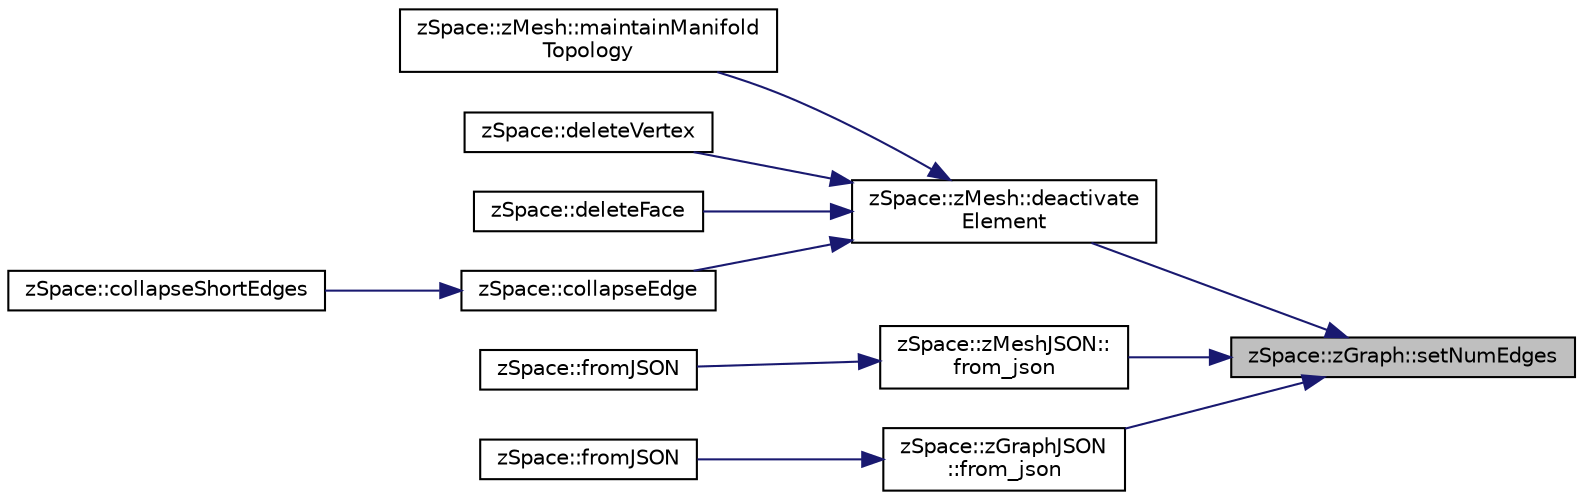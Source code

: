 digraph "zSpace::zGraph::setNumEdges"
{
 // LATEX_PDF_SIZE
  edge [fontname="Helvetica",fontsize="10",labelfontname="Helvetica",labelfontsize="10"];
  node [fontname="Helvetica",fontsize="10",shape=record];
  rankdir="RL";
  Node411 [label="zSpace::zGraph::setNumEdges",height=0.2,width=0.4,color="black", fillcolor="grey75", style="filled", fontcolor="black",tooltip="This method sets the number of edges in zMesh the input value."];
  Node411 -> Node412 [dir="back",color="midnightblue",fontsize="10",style="solid",fontname="Helvetica"];
  Node412 [label="zSpace::zMesh::deactivate\lElement",height=0.2,width=0.4,color="black", fillcolor="white", style="filled",URL="$classz_space_1_1z_mesh.html#aea35829fdb54f511f93cef10c85da66c",tooltip="This method deactivates the input elements from the array connected with the input type."];
  Node412 -> Node413 [dir="back",color="midnightblue",fontsize="10",style="solid",fontname="Helvetica"];
  Node413 [label="zSpace::zMesh::maintainManifold\lTopology",height=0.2,width=0.4,color="black", fillcolor="white", style="filled",URL="$classz_space_1_1z_mesh.html#ae66609043bee62d706443ac5dc47304f",tooltip="This method cleans up the mesh to maintain manifolod topology."];
  Node412 -> Node414 [dir="back",color="midnightblue",fontsize="10",style="solid",fontname="Helvetica"];
  Node414 [label="zSpace::deleteVertex",height=0.2,width=0.4,color="black", fillcolor="white", style="filled",URL="$group__z_mesh_modifiers.html#ga20644ac4933b8ae055b0eb47a9df8420",tooltip="This method deletes the mesh vertex given by the input vertex index."];
  Node412 -> Node415 [dir="back",color="midnightblue",fontsize="10",style="solid",fontname="Helvetica"];
  Node415 [label="zSpace::deleteFace",height=0.2,width=0.4,color="black", fillcolor="white", style="filled",URL="$group__z_mesh_modifiers.html#ga24ab0fcd418ba91e387838fdc4711787",tooltip="This method deletes the mesh face given by the input face index."];
  Node412 -> Node416 [dir="back",color="midnightblue",fontsize="10",style="solid",fontname="Helvetica"];
  Node416 [label="zSpace::collapseEdge",height=0.2,width=0.4,color="black", fillcolor="white", style="filled",URL="$group__z_mesh_modifiers.html#ga77533a4e95924fa8c030ba013eef1ec6",tooltip="This method collapses an edge into a vertex."];
  Node416 -> Node417 [dir="back",color="midnightblue",fontsize="10",style="solid",fontname="Helvetica"];
  Node417 [label="zSpace::collapseShortEdges",height=0.2,width=0.4,color="black", fillcolor="white", style="filled",URL="$group__z_mesh_modifiers.html#ga14350e97740cec4f835125fb286fc071",tooltip="This method collapses an edge shorter than the given minimum edge length value if the collapsing does..."];
  Node411 -> Node418 [dir="back",color="midnightblue",fontsize="10",style="solid",fontname="Helvetica"];
  Node418 [label="zSpace::zMeshJSON::\lfrom_json",height=0.2,width=0.4,color="black", fillcolor="white", style="filled",URL="$classz_space_1_1z_mesh_j_s_o_n.html#a50e0cbaadd094cf4f26179cdf23b9464",tooltip="This method creates the HE data structure from JSON file using JSON Modern Library."];
  Node418 -> Node419 [dir="back",color="midnightblue",fontsize="10",style="solid",fontname="Helvetica"];
  Node419 [label="zSpace::fromJSON",height=0.2,width=0.4,color="black", fillcolor="white", style="filled",URL="$group__z_i_o___mesh.html#gad2f07c6da97272b61502c6fab57d83b0",tooltip="This method imports zMesh from a JSON file format using JSON Modern Library."];
  Node411 -> Node420 [dir="back",color="midnightblue",fontsize="10",style="solid",fontname="Helvetica"];
  Node420 [label="zSpace::zGraphJSON\l::from_json",height=0.2,width=0.4,color="black", fillcolor="white", style="filled",URL="$classz_space_1_1z_graph_j_s_o_n.html#ad6e1e17a5c3bd52b4433439f13a4b3a4",tooltip="This method creates the zGraph from JSON file using JSON Modern Library."];
  Node420 -> Node421 [dir="back",color="midnightblue",fontsize="10",style="solid",fontname="Helvetica"];
  Node421 [label="zSpace::fromJSON",height=0.2,width=0.4,color="black", fillcolor="white", style="filled",URL="$group__z_i_o___graph.html#ga72f18c5d3de0d92bea72ed214d7ba159",tooltip="This method imports zGraph from a JSON file format using JSON Modern Library."];
}
